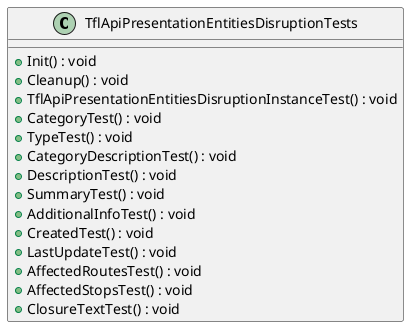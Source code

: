 @startuml
class TflApiPresentationEntitiesDisruptionTests {
    + Init() : void
    + Cleanup() : void
    + TflApiPresentationEntitiesDisruptionInstanceTest() : void
    + CategoryTest() : void
    + TypeTest() : void
    + CategoryDescriptionTest() : void
    + DescriptionTest() : void
    + SummaryTest() : void
    + AdditionalInfoTest() : void
    + CreatedTest() : void
    + LastUpdateTest() : void
    + AffectedRoutesTest() : void
    + AffectedStopsTest() : void
    + ClosureTextTest() : void
}
@enduml
